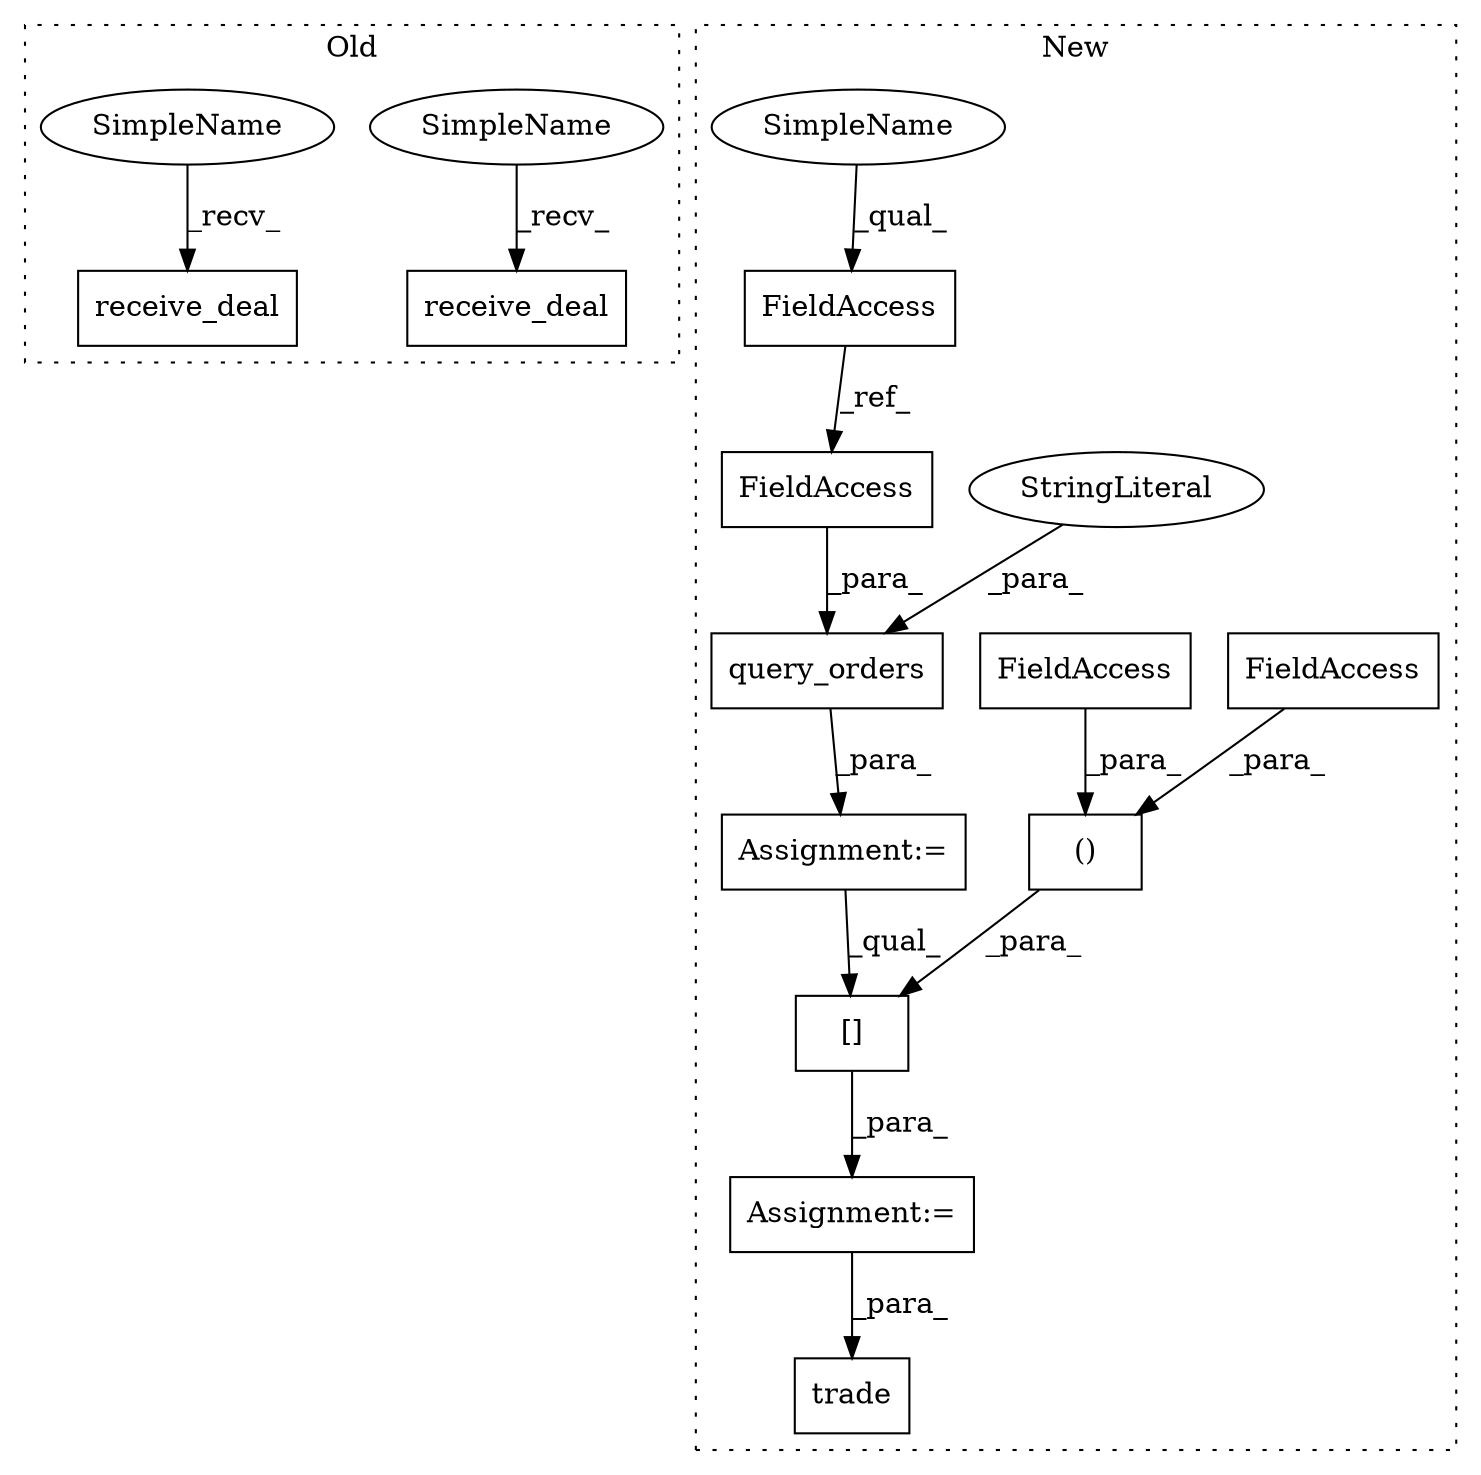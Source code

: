 digraph G {
subgraph cluster0 {
1 [label="receive_deal" a="32" s="2180,2245" l="13,1" shape="box"];
13 [label="receive_deal" a="32" s="2607,2672" l="13,1" shape="box"];
14 [label="SimpleName" a="42" s="2599" l="7" shape="ellipse"];
15 [label="SimpleName" a="42" s="2172" l="7" shape="ellipse"];
label = "Old";
style="dotted";
}
subgraph cluster1 {
2 [label="[]" a="2" s="2328,2404" l="25,2" shape="box"];
3 [label="query_orders" a="32" s="2267,2311" l="13,1" shape="box"];
4 [label="()" a="106" s="2353" l="51" shape="box"];
5 [label="StringLiteral" a="45" s="2303" l="8" shape="ellipse"];
6 [label="trade" a="32" s="2424,2490" l="6,1" shape="box"];
7 [label="FieldAccess" a="22" s="1539" l="22" shape="box"];
8 [label="FieldAccess" a="22" s="2353" l="5" shape="box"];
9 [label="FieldAccess" a="22" s="2386" l="5" shape="box"];
10 [label="Assignment:=" a="7" s="2327" l="1" shape="box"];
11 [label="Assignment:=" a="7" s="2259" l="1" shape="box"];
12 [label="SimpleName" a="42" s="1426" l="7" shape="ellipse"];
16 [label="FieldAccess" a="22" s="2280" l="22" shape="box"];
label = "New";
style="dotted";
}
2 -> 10 [label="_para_"];
3 -> 11 [label="_para_"];
4 -> 2 [label="_para_"];
5 -> 3 [label="_para_"];
7 -> 16 [label="_ref_"];
8 -> 4 [label="_para_"];
9 -> 4 [label="_para_"];
10 -> 6 [label="_para_"];
11 -> 2 [label="_qual_"];
12 -> 7 [label="_qual_"];
14 -> 13 [label="_recv_"];
15 -> 1 [label="_recv_"];
16 -> 3 [label="_para_"];
}